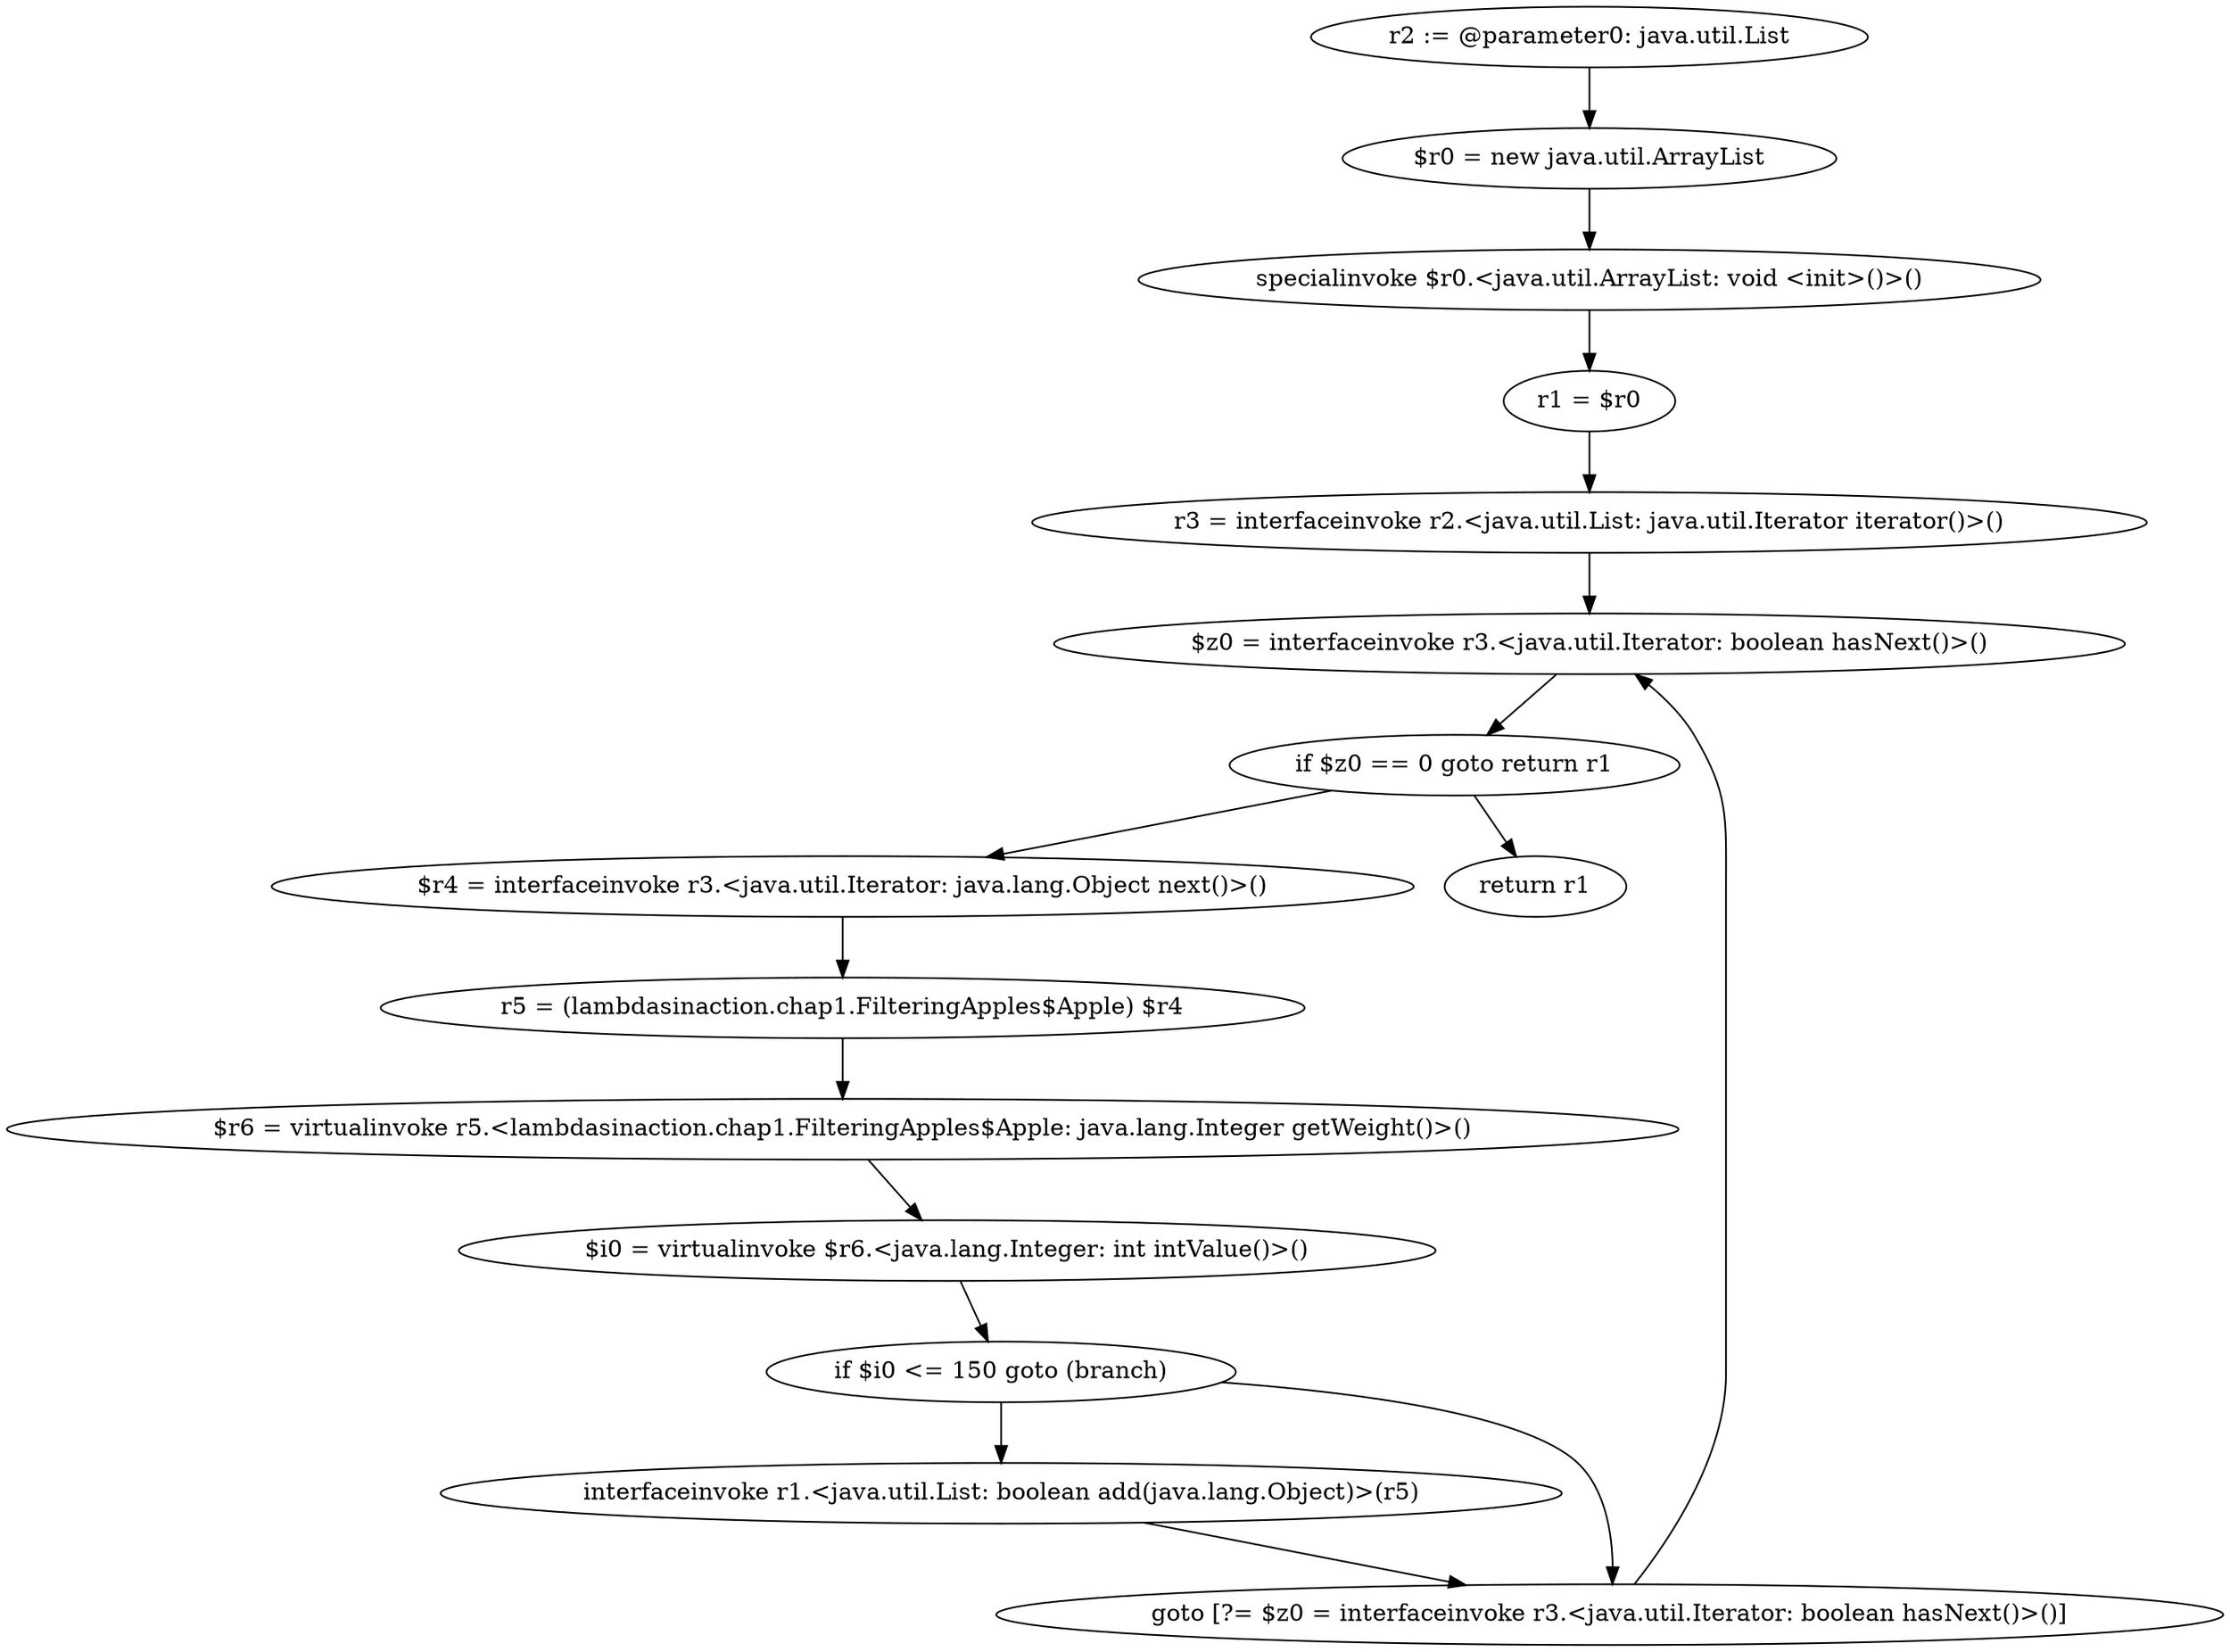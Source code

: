 digraph "unitGraph" {
    "r2 := @parameter0: java.util.List"
    "$r0 = new java.util.ArrayList"
    "specialinvoke $r0.<java.util.ArrayList: void <init>()>()"
    "r1 = $r0"
    "r3 = interfaceinvoke r2.<java.util.List: java.util.Iterator iterator()>()"
    "$z0 = interfaceinvoke r3.<java.util.Iterator: boolean hasNext()>()"
    "if $z0 == 0 goto return r1"
    "$r4 = interfaceinvoke r3.<java.util.Iterator: java.lang.Object next()>()"
    "r5 = (lambdasinaction.chap1.FilteringApples$Apple) $r4"
    "$r6 = virtualinvoke r5.<lambdasinaction.chap1.FilteringApples$Apple: java.lang.Integer getWeight()>()"
    "$i0 = virtualinvoke $r6.<java.lang.Integer: int intValue()>()"
    "if $i0 <= 150 goto (branch)"
    "interfaceinvoke r1.<java.util.List: boolean add(java.lang.Object)>(r5)"
    "goto [?= $z0 = interfaceinvoke r3.<java.util.Iterator: boolean hasNext()>()]"
    "return r1"
    "r2 := @parameter0: java.util.List"->"$r0 = new java.util.ArrayList";
    "$r0 = new java.util.ArrayList"->"specialinvoke $r0.<java.util.ArrayList: void <init>()>()";
    "specialinvoke $r0.<java.util.ArrayList: void <init>()>()"->"r1 = $r0";
    "r1 = $r0"->"r3 = interfaceinvoke r2.<java.util.List: java.util.Iterator iterator()>()";
    "r3 = interfaceinvoke r2.<java.util.List: java.util.Iterator iterator()>()"->"$z0 = interfaceinvoke r3.<java.util.Iterator: boolean hasNext()>()";
    "$z0 = interfaceinvoke r3.<java.util.Iterator: boolean hasNext()>()"->"if $z0 == 0 goto return r1";
    "if $z0 == 0 goto return r1"->"$r4 = interfaceinvoke r3.<java.util.Iterator: java.lang.Object next()>()";
    "if $z0 == 0 goto return r1"->"return r1";
    "$r4 = interfaceinvoke r3.<java.util.Iterator: java.lang.Object next()>()"->"r5 = (lambdasinaction.chap1.FilteringApples$Apple) $r4";
    "r5 = (lambdasinaction.chap1.FilteringApples$Apple) $r4"->"$r6 = virtualinvoke r5.<lambdasinaction.chap1.FilteringApples$Apple: java.lang.Integer getWeight()>()";
    "$r6 = virtualinvoke r5.<lambdasinaction.chap1.FilteringApples$Apple: java.lang.Integer getWeight()>()"->"$i0 = virtualinvoke $r6.<java.lang.Integer: int intValue()>()";
    "$i0 = virtualinvoke $r6.<java.lang.Integer: int intValue()>()"->"if $i0 <= 150 goto (branch)";
    "if $i0 <= 150 goto (branch)"->"interfaceinvoke r1.<java.util.List: boolean add(java.lang.Object)>(r5)";
    "if $i0 <= 150 goto (branch)"->"goto [?= $z0 = interfaceinvoke r3.<java.util.Iterator: boolean hasNext()>()]";
    "interfaceinvoke r1.<java.util.List: boolean add(java.lang.Object)>(r5)"->"goto [?= $z0 = interfaceinvoke r3.<java.util.Iterator: boolean hasNext()>()]";
    "goto [?= $z0 = interfaceinvoke r3.<java.util.Iterator: boolean hasNext()>()]"->"$z0 = interfaceinvoke r3.<java.util.Iterator: boolean hasNext()>()";
}
